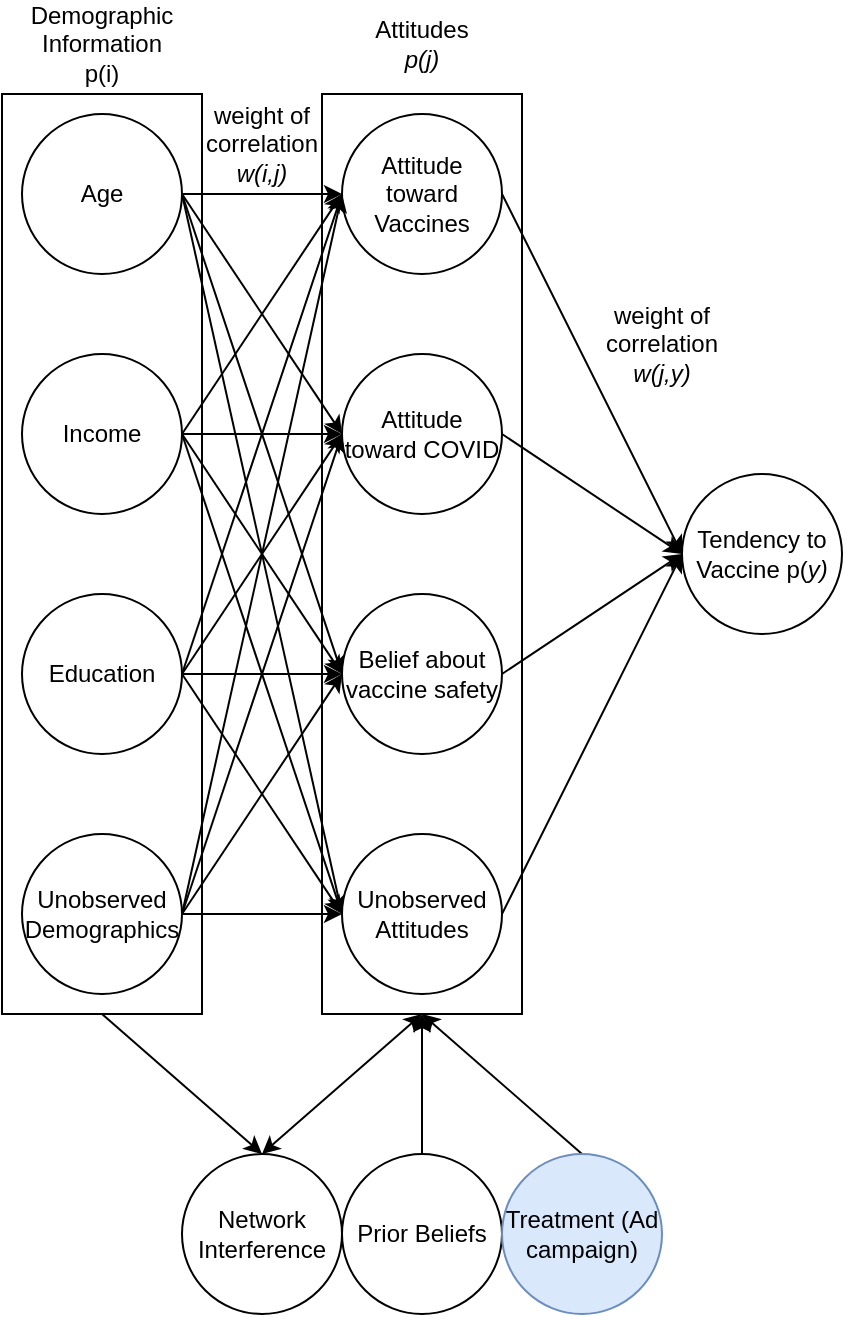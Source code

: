 <mxfile version="26.2.6">
  <diagram name="Page-1" id="JJjsDHY7Bmy2kn8PrVfE">
    <mxGraphModel dx="904" dy="464" grid="1" gridSize="10" guides="1" tooltips="1" connect="1" arrows="1" fold="1" page="1" pageScale="1" pageWidth="850" pageHeight="1100" math="0" shadow="0">
      <root>
        <mxCell id="0" />
        <mxCell id="1" parent="0" />
        <mxCell id="S71CukBi1wQtl_XnejC7-6" style="rounded=0;orthogonalLoop=1;jettySize=auto;html=1;exitX=0.5;exitY=1;exitDx=0;exitDy=0;entryX=0.5;entryY=0;entryDx=0;entryDy=0;" parent="1" source="S71CukBi1wQtl_XnejC7-5" target="S71CukBi1wQtl_XnejC7-1" edge="1">
          <mxGeometry relative="1" as="geometry" />
        </mxCell>
        <mxCell id="S71CukBi1wQtl_XnejC7-5" value="" style="rounded=0;whiteSpace=wrap;html=1;" parent="1" vertex="1">
          <mxGeometry x="150" y="150" width="100" height="460" as="geometry" />
        </mxCell>
        <mxCell id="FZulAc5fuG0MoaNXxATA-1" value="" style="rounded=0;whiteSpace=wrap;html=1;" parent="1" vertex="1">
          <mxGeometry x="310" y="150" width="100" height="460" as="geometry" />
        </mxCell>
        <mxCell id="gF6NzZF2bhkfZXJ9cEru-23" style="edgeStyle=orthogonalEdgeStyle;rounded=0;orthogonalLoop=1;jettySize=auto;html=1;exitX=1;exitY=0.5;exitDx=0;exitDy=0;entryX=0;entryY=0.5;entryDx=0;entryDy=0;" parent="1" source="gF6NzZF2bhkfZXJ9cEru-2" target="gF6NzZF2bhkfZXJ9cEru-6" edge="1">
          <mxGeometry relative="1" as="geometry" />
        </mxCell>
        <mxCell id="gF6NzZF2bhkfZXJ9cEru-27" style="rounded=0;orthogonalLoop=1;jettySize=auto;html=1;exitX=1;exitY=0.5;exitDx=0;exitDy=0;entryX=0;entryY=0.5;entryDx=0;entryDy=0;" parent="1" source="gF6NzZF2bhkfZXJ9cEru-2" target="gF6NzZF2bhkfZXJ9cEru-7" edge="1">
          <mxGeometry relative="1" as="geometry" />
        </mxCell>
        <mxCell id="gF6NzZF2bhkfZXJ9cEru-28" style="rounded=0;orthogonalLoop=1;jettySize=auto;html=1;exitX=1;exitY=0.5;exitDx=0;exitDy=0;entryX=0;entryY=0.5;entryDx=0;entryDy=0;" parent="1" source="gF6NzZF2bhkfZXJ9cEru-2" target="gF6NzZF2bhkfZXJ9cEru-5" edge="1">
          <mxGeometry relative="1" as="geometry" />
        </mxCell>
        <mxCell id="gF6NzZF2bhkfZXJ9cEru-33" style="rounded=0;orthogonalLoop=1;jettySize=auto;html=1;exitX=1;exitY=0.5;exitDx=0;exitDy=0;entryX=0;entryY=0.5;entryDx=0;entryDy=0;" parent="1" source="gF6NzZF2bhkfZXJ9cEru-2" target="gF6NzZF2bhkfZXJ9cEru-18" edge="1">
          <mxGeometry relative="1" as="geometry" />
        </mxCell>
        <mxCell id="gF6NzZF2bhkfZXJ9cEru-2" value="Income" style="ellipse;whiteSpace=wrap;html=1;aspect=fixed;" parent="1" vertex="1">
          <mxGeometry x="160" y="280" width="80" height="80" as="geometry" />
        </mxCell>
        <mxCell id="gF6NzZF2bhkfZXJ9cEru-22" style="edgeStyle=orthogonalEdgeStyle;rounded=0;orthogonalLoop=1;jettySize=auto;html=1;exitX=1;exitY=0.5;exitDx=0;exitDy=0;entryX=0;entryY=0.5;entryDx=0;entryDy=0;" parent="1" source="gF6NzZF2bhkfZXJ9cEru-3" target="gF6NzZF2bhkfZXJ9cEru-5" edge="1">
          <mxGeometry relative="1" as="geometry" />
        </mxCell>
        <mxCell id="gF6NzZF2bhkfZXJ9cEru-29" style="rounded=0;orthogonalLoop=1;jettySize=auto;html=1;exitX=1;exitY=0.5;exitDx=0;exitDy=0;entryX=0;entryY=0.5;entryDx=0;entryDy=0;" parent="1" source="gF6NzZF2bhkfZXJ9cEru-3" target="gF6NzZF2bhkfZXJ9cEru-6" edge="1">
          <mxGeometry relative="1" as="geometry" />
        </mxCell>
        <mxCell id="gF6NzZF2bhkfZXJ9cEru-30" style="rounded=0;orthogonalLoop=1;jettySize=auto;html=1;exitX=1;exitY=0.5;exitDx=0;exitDy=0;entryX=0;entryY=0.5;entryDx=0;entryDy=0;" parent="1" source="gF6NzZF2bhkfZXJ9cEru-3" target="gF6NzZF2bhkfZXJ9cEru-7" edge="1">
          <mxGeometry relative="1" as="geometry" />
        </mxCell>
        <mxCell id="gF6NzZF2bhkfZXJ9cEru-31" style="rounded=0;orthogonalLoop=1;jettySize=auto;html=1;exitX=1;exitY=0.5;exitDx=0;exitDy=0;entryX=0;entryY=0.5;entryDx=0;entryDy=0;" parent="1" source="gF6NzZF2bhkfZXJ9cEru-3" target="gF6NzZF2bhkfZXJ9cEru-18" edge="1">
          <mxGeometry relative="1" as="geometry" />
        </mxCell>
        <mxCell id="gF6NzZF2bhkfZXJ9cEru-3" value="Age" style="ellipse;whiteSpace=wrap;html=1;aspect=fixed;" parent="1" vertex="1">
          <mxGeometry x="160" y="160" width="80" height="80" as="geometry" />
        </mxCell>
        <mxCell id="gF6NzZF2bhkfZXJ9cEru-24" style="edgeStyle=orthogonalEdgeStyle;rounded=0;orthogonalLoop=1;jettySize=auto;html=1;exitX=1;exitY=0.5;exitDx=0;exitDy=0;entryX=0;entryY=0.5;entryDx=0;entryDy=0;" parent="1" source="gF6NzZF2bhkfZXJ9cEru-4" target="gF6NzZF2bhkfZXJ9cEru-7" edge="1">
          <mxGeometry relative="1" as="geometry" />
        </mxCell>
        <mxCell id="gF6NzZF2bhkfZXJ9cEru-34" style="rounded=0;orthogonalLoop=1;jettySize=auto;html=1;exitX=1;exitY=0.5;exitDx=0;exitDy=0;" parent="1" source="gF6NzZF2bhkfZXJ9cEru-4" edge="1">
          <mxGeometry relative="1" as="geometry">
            <mxPoint x="320" y="320" as="targetPoint" />
          </mxGeometry>
        </mxCell>
        <mxCell id="gF6NzZF2bhkfZXJ9cEru-35" style="rounded=0;orthogonalLoop=1;jettySize=auto;html=1;exitX=1;exitY=0.5;exitDx=0;exitDy=0;entryX=0;entryY=0.5;entryDx=0;entryDy=0;" parent="1" source="gF6NzZF2bhkfZXJ9cEru-4" target="gF6NzZF2bhkfZXJ9cEru-5" edge="1">
          <mxGeometry relative="1" as="geometry" />
        </mxCell>
        <mxCell id="gF6NzZF2bhkfZXJ9cEru-37" style="rounded=0;orthogonalLoop=1;jettySize=auto;html=1;exitX=1;exitY=0.5;exitDx=0;exitDy=0;entryX=0;entryY=0.5;entryDx=0;entryDy=0;" parent="1" source="gF6NzZF2bhkfZXJ9cEru-4" target="gF6NzZF2bhkfZXJ9cEru-18" edge="1">
          <mxGeometry relative="1" as="geometry" />
        </mxCell>
        <mxCell id="gF6NzZF2bhkfZXJ9cEru-4" value="Education" style="ellipse;whiteSpace=wrap;html=1;aspect=fixed;" parent="1" vertex="1">
          <mxGeometry x="160" y="400" width="80" height="80" as="geometry" />
        </mxCell>
        <mxCell id="gF6NzZF2bhkfZXJ9cEru-12" style="rounded=0;orthogonalLoop=1;jettySize=auto;html=1;exitX=1;exitY=0.5;exitDx=0;exitDy=0;entryX=0;entryY=0.5;entryDx=0;entryDy=0;" parent="1" source="gF6NzZF2bhkfZXJ9cEru-5" target="gF6NzZF2bhkfZXJ9cEru-11" edge="1">
          <mxGeometry relative="1" as="geometry" />
        </mxCell>
        <mxCell id="gF6NzZF2bhkfZXJ9cEru-5" value="Attitude toward Vaccines" style="ellipse;whiteSpace=wrap;html=1;aspect=fixed;" parent="1" vertex="1">
          <mxGeometry x="320" y="160" width="80" height="80" as="geometry" />
        </mxCell>
        <mxCell id="gF6NzZF2bhkfZXJ9cEru-13" style="rounded=0;orthogonalLoop=1;jettySize=auto;html=1;exitX=1;exitY=0.5;exitDx=0;exitDy=0;entryX=0;entryY=0.5;entryDx=0;entryDy=0;" parent="1" source="gF6NzZF2bhkfZXJ9cEru-6" target="gF6NzZF2bhkfZXJ9cEru-11" edge="1">
          <mxGeometry relative="1" as="geometry" />
        </mxCell>
        <mxCell id="gF6NzZF2bhkfZXJ9cEru-6" value="Attitude toward COVID" style="ellipse;whiteSpace=wrap;html=1;aspect=fixed;" parent="1" vertex="1">
          <mxGeometry x="320" y="280" width="80" height="80" as="geometry" />
        </mxCell>
        <mxCell id="gF6NzZF2bhkfZXJ9cEru-14" style="rounded=0;orthogonalLoop=1;jettySize=auto;html=1;exitX=1;exitY=0.5;exitDx=0;exitDy=0;entryX=0;entryY=0.5;entryDx=0;entryDy=0;" parent="1" source="gF6NzZF2bhkfZXJ9cEru-7" target="gF6NzZF2bhkfZXJ9cEru-11" edge="1">
          <mxGeometry relative="1" as="geometry" />
        </mxCell>
        <mxCell id="gF6NzZF2bhkfZXJ9cEru-7" value="Belief about vaccine safety" style="ellipse;whiteSpace=wrap;html=1;aspect=fixed;" parent="1" vertex="1">
          <mxGeometry x="320" y="400" width="80" height="80" as="geometry" />
        </mxCell>
        <mxCell id="gF6NzZF2bhkfZXJ9cEru-11" value="Tendency to Vaccine p(&lt;i&gt;y)&lt;/i&gt;" style="ellipse;whiteSpace=wrap;html=1;aspect=fixed;" parent="1" vertex="1">
          <mxGeometry x="490" y="340" width="80" height="80" as="geometry" />
        </mxCell>
        <mxCell id="gF6NzZF2bhkfZXJ9cEru-15" value="Demographic Information p(i)" style="text;html=1;align=center;verticalAlign=middle;whiteSpace=wrap;rounded=0;" parent="1" vertex="1">
          <mxGeometry x="170" y="110" width="60" height="30" as="geometry" />
        </mxCell>
        <mxCell id="gF6NzZF2bhkfZXJ9cEru-16" value="Attitudes &lt;i&gt;p(j)&lt;/i&gt;" style="text;html=1;align=center;verticalAlign=middle;whiteSpace=wrap;rounded=0;" parent="1" vertex="1">
          <mxGeometry x="330" y="110" width="60" height="30" as="geometry" />
        </mxCell>
        <mxCell id="gF6NzZF2bhkfZXJ9cEru-25" style="edgeStyle=orthogonalEdgeStyle;rounded=0;orthogonalLoop=1;jettySize=auto;html=1;exitX=1;exitY=0.5;exitDx=0;exitDy=0;entryX=0;entryY=0.5;entryDx=0;entryDy=0;" parent="1" source="gF6NzZF2bhkfZXJ9cEru-17" target="gF6NzZF2bhkfZXJ9cEru-18" edge="1">
          <mxGeometry relative="1" as="geometry" />
        </mxCell>
        <mxCell id="gF6NzZF2bhkfZXJ9cEru-26" style="rounded=0;orthogonalLoop=1;jettySize=auto;html=1;exitX=1;exitY=0.5;exitDx=0;exitDy=0;entryX=0;entryY=0.5;entryDx=0;entryDy=0;" parent="1" source="gF6NzZF2bhkfZXJ9cEru-17" target="gF6NzZF2bhkfZXJ9cEru-7" edge="1">
          <mxGeometry relative="1" as="geometry" />
        </mxCell>
        <mxCell id="gF6NzZF2bhkfZXJ9cEru-36" style="rounded=0;orthogonalLoop=1;jettySize=auto;html=1;exitX=1;exitY=0.5;exitDx=0;exitDy=0;entryX=0;entryY=0.5;entryDx=0;entryDy=0;" parent="1" source="gF6NzZF2bhkfZXJ9cEru-17" target="gF6NzZF2bhkfZXJ9cEru-6" edge="1">
          <mxGeometry relative="1" as="geometry" />
        </mxCell>
        <mxCell id="gF6NzZF2bhkfZXJ9cEru-38" style="rounded=0;orthogonalLoop=1;jettySize=auto;html=1;exitX=1;exitY=0.5;exitDx=0;exitDy=0;entryX=0;entryY=0.5;entryDx=0;entryDy=0;" parent="1" source="gF6NzZF2bhkfZXJ9cEru-17" target="gF6NzZF2bhkfZXJ9cEru-5" edge="1">
          <mxGeometry relative="1" as="geometry" />
        </mxCell>
        <mxCell id="gF6NzZF2bhkfZXJ9cEru-17" value="Unobserved Demographics" style="ellipse;whiteSpace=wrap;html=1;aspect=fixed;" parent="1" vertex="1">
          <mxGeometry x="160" y="520" width="80" height="80" as="geometry" />
        </mxCell>
        <mxCell id="gF6NzZF2bhkfZXJ9cEru-20" style="rounded=0;orthogonalLoop=1;jettySize=auto;html=1;exitX=1;exitY=0.5;exitDx=0;exitDy=0;entryX=0;entryY=0.5;entryDx=0;entryDy=0;" parent="1" source="gF6NzZF2bhkfZXJ9cEru-18" target="gF6NzZF2bhkfZXJ9cEru-11" edge="1">
          <mxGeometry relative="1" as="geometry" />
        </mxCell>
        <mxCell id="gF6NzZF2bhkfZXJ9cEru-18" value="Unobserved Attitudes" style="ellipse;whiteSpace=wrap;html=1;aspect=fixed;" parent="1" vertex="1">
          <mxGeometry x="320" y="520" width="80" height="80" as="geometry" />
        </mxCell>
        <mxCell id="gF6NzZF2bhkfZXJ9cEru-32" value="weight of correlation &lt;i&gt;w(i,j)&lt;/i&gt;" style="text;html=1;align=center;verticalAlign=middle;whiteSpace=wrap;rounded=0;" parent="1" vertex="1">
          <mxGeometry x="250" y="160" width="60" height="30" as="geometry" />
        </mxCell>
        <mxCell id="gF6NzZF2bhkfZXJ9cEru-39" value="weight of correlation &lt;i&gt;w(j,y)&lt;/i&gt;" style="text;html=1;align=center;verticalAlign=middle;whiteSpace=wrap;rounded=0;" parent="1" vertex="1">
          <mxGeometry x="450" y="260" width="60" height="30" as="geometry" />
        </mxCell>
        <mxCell id="FZulAc5fuG0MoaNXxATA-4" style="rounded=0;orthogonalLoop=1;jettySize=auto;html=1;exitX=0.5;exitY=0;exitDx=0;exitDy=0;entryX=0.5;entryY=1;entryDx=0;entryDy=0;" parent="1" source="FZulAc5fuG0MoaNXxATA-3" target="FZulAc5fuG0MoaNXxATA-1" edge="1">
          <mxGeometry relative="1" as="geometry" />
        </mxCell>
        <mxCell id="FZulAc5fuG0MoaNXxATA-3" value="Prior Beliefs" style="ellipse;whiteSpace=wrap;html=1;aspect=fixed;" parent="1" vertex="1">
          <mxGeometry x="320" y="680" width="80" height="80" as="geometry" />
        </mxCell>
        <mxCell id="S71CukBi1wQtl_XnejC7-3" style="rounded=0;orthogonalLoop=1;jettySize=auto;html=1;exitX=0.5;exitY=0;exitDx=0;exitDy=0;entryX=0.5;entryY=1;entryDx=0;entryDy=0;startArrow=classic;startFill=1;" parent="1" source="S71CukBi1wQtl_XnejC7-1" target="FZulAc5fuG0MoaNXxATA-1" edge="1">
          <mxGeometry relative="1" as="geometry" />
        </mxCell>
        <mxCell id="S71CukBi1wQtl_XnejC7-1" value="Network Interference" style="ellipse;whiteSpace=wrap;html=1;aspect=fixed;" parent="1" vertex="1">
          <mxGeometry x="240" y="680" width="80" height="80" as="geometry" />
        </mxCell>
        <mxCell id="6FlUxdtMiqfOZhi-onRX-2" style="rounded=0;orthogonalLoop=1;jettySize=auto;html=1;exitX=0.5;exitY=0;exitDx=0;exitDy=0;entryX=0.5;entryY=1;entryDx=0;entryDy=0;" edge="1" parent="1" source="6FlUxdtMiqfOZhi-onRX-1" target="FZulAc5fuG0MoaNXxATA-1">
          <mxGeometry relative="1" as="geometry" />
        </mxCell>
        <mxCell id="6FlUxdtMiqfOZhi-onRX-1" value="Treatment (Ad campaign)" style="ellipse;whiteSpace=wrap;html=1;aspect=fixed;fillColor=#dae8fc;strokeColor=#6c8ebf;" vertex="1" parent="1">
          <mxGeometry x="400" y="680" width="80" height="80" as="geometry" />
        </mxCell>
      </root>
    </mxGraphModel>
  </diagram>
</mxfile>
